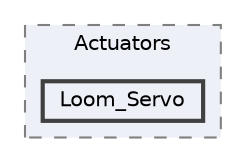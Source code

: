 digraph "C:/Users/Will/AppData/Local/Arduino15/packages/loom4/hardware/samd/4.0.6/libraries/Loom/src/Hardware/Actuators/Loom_Servo"
{
 // LATEX_PDF_SIZE
  bgcolor="transparent";
  edge [fontname=Helvetica,fontsize=10,labelfontname=Helvetica,labelfontsize=10];
  node [fontname=Helvetica,fontsize=10,shape=box,height=0.2,width=0.4];
  compound=true
  subgraph clusterdir_f61bdc3dd6227e77353385cab0ce2984 {
    graph [ bgcolor="#edf0f7", pencolor="grey50", label="Actuators", fontname=Helvetica,fontsize=10 style="filled,dashed", URL="dir_f61bdc3dd6227e77353385cab0ce2984.html",tooltip=""]
  dir_48f25078719cc47987a25c220ffe3964 [label="Loom_Servo", fillcolor="#edf0f7", color="grey25", style="filled,bold", URL="dir_48f25078719cc47987a25c220ffe3964.html",tooltip=""];
  }
}
